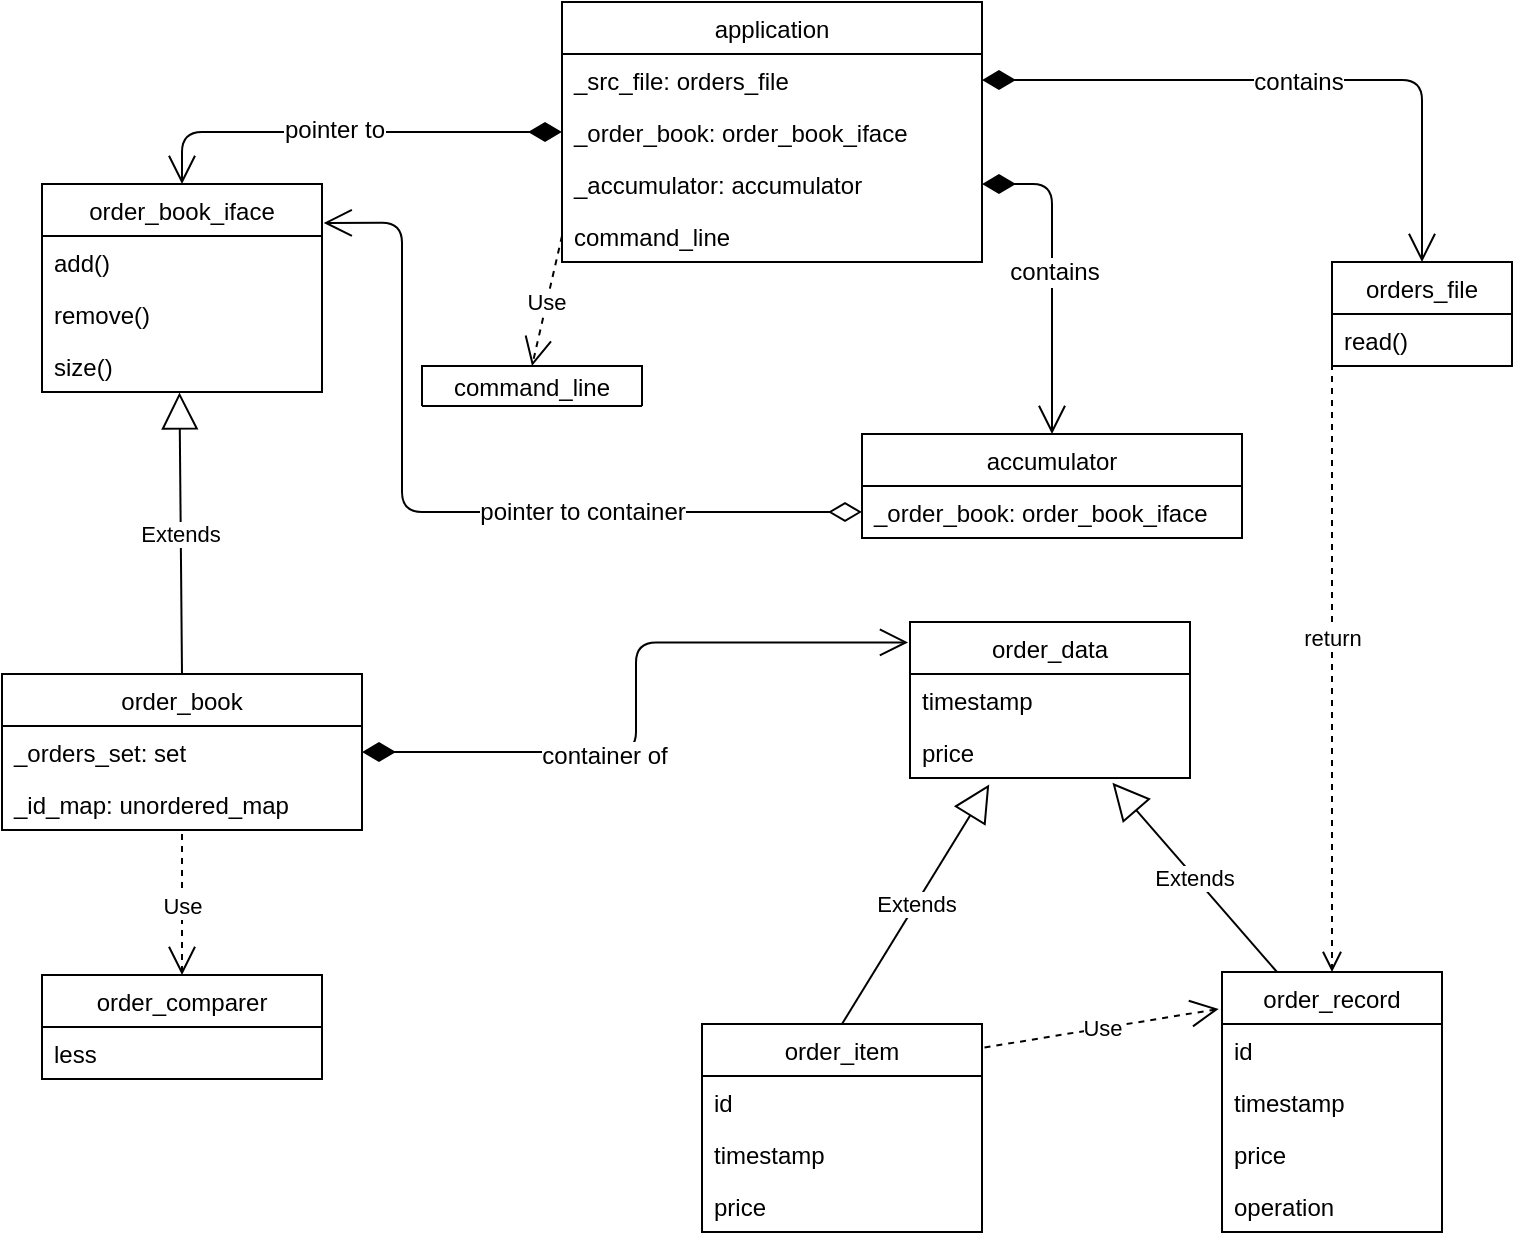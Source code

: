 <mxfile version="12.1.0" type="device" pages="1"><diagram id="6lMluuBGXVRVK7GMgGf7" name="Page-1"><mxGraphModel dx="992" dy="535" grid="1" gridSize="10" guides="1" tooltips="1" connect="1" arrows="1" fold="1" page="1" pageScale="1" pageWidth="827" pageHeight="1169" math="0" shadow="0"><root><mxCell id="0"/><mxCell id="1" parent="0"/><mxCell id="KTFwNIXMquHqbXZLgJa8-1" value="application" style="swimlane;fontStyle=0;childLayout=stackLayout;horizontal=1;startSize=26;fillColor=none;horizontalStack=0;resizeParent=1;resizeParentMax=0;resizeLast=0;collapsible=1;marginBottom=0;" vertex="1" parent="1"><mxGeometry x="316" y="60" width="210" height="130" as="geometry"/></mxCell><mxCell id="KTFwNIXMquHqbXZLgJa8-2" value="_src_file: orders_file" style="text;strokeColor=none;fillColor=none;align=left;verticalAlign=top;spacingLeft=4;spacingRight=4;overflow=hidden;rotatable=0;points=[[0,0.5],[1,0.5]];portConstraint=eastwest;" vertex="1" parent="KTFwNIXMquHqbXZLgJa8-1"><mxGeometry y="26" width="210" height="26" as="geometry"/></mxCell><mxCell id="KTFwNIXMquHqbXZLgJa8-3" value="_order_book: order_book_iface" style="text;strokeColor=none;fillColor=none;align=left;verticalAlign=top;spacingLeft=4;spacingRight=4;overflow=hidden;rotatable=0;points=[[0,0.5],[1,0.5]];portConstraint=eastwest;" vertex="1" parent="KTFwNIXMquHqbXZLgJa8-1"><mxGeometry y="52" width="210" height="26" as="geometry"/></mxCell><mxCell id="KTFwNIXMquHqbXZLgJa8-4" value="_accumulator: accumulator" style="text;strokeColor=none;fillColor=none;align=left;verticalAlign=top;spacingLeft=4;spacingRight=4;overflow=hidden;rotatable=0;points=[[0,0.5],[1,0.5]];portConstraint=eastwest;" vertex="1" parent="KTFwNIXMquHqbXZLgJa8-1"><mxGeometry y="78" width="210" height="26" as="geometry"/></mxCell><mxCell id="KTFwNIXMquHqbXZLgJa8-46" value="command_line" style="text;strokeColor=none;fillColor=none;align=left;verticalAlign=top;spacingLeft=4;spacingRight=4;overflow=hidden;rotatable=0;points=[[0,0.5],[1,0.5]];portConstraint=eastwest;" vertex="1" parent="KTFwNIXMquHqbXZLgJa8-1"><mxGeometry y="104" width="210" height="26" as="geometry"/></mxCell><mxCell id="KTFwNIXMquHqbXZLgJa8-5" value="accumulator" style="swimlane;fontStyle=0;childLayout=stackLayout;horizontal=1;startSize=26;fillColor=none;horizontalStack=0;resizeParent=1;resizeParentMax=0;resizeLast=0;collapsible=1;marginBottom=0;" vertex="1" parent="1"><mxGeometry x="466" y="276" width="190" height="52" as="geometry"/></mxCell><mxCell id="KTFwNIXMquHqbXZLgJa8-6" value="_order_book: order_book_iface" style="text;strokeColor=none;fillColor=none;align=left;verticalAlign=top;spacingLeft=4;spacingRight=4;overflow=hidden;rotatable=0;points=[[0,0.5],[1,0.5]];portConstraint=eastwest;" vertex="1" parent="KTFwNIXMquHqbXZLgJa8-5"><mxGeometry y="26" width="190" height="26" as="geometry"/></mxCell><mxCell id="KTFwNIXMquHqbXZLgJa8-9" value="order_book_iface" style="swimlane;fontStyle=0;childLayout=stackLayout;horizontal=1;startSize=26;fillColor=none;horizontalStack=0;resizeParent=1;resizeParentMax=0;resizeLast=0;collapsible=1;marginBottom=0;" vertex="1" parent="1"><mxGeometry x="56" y="151" width="140" height="104" as="geometry"/></mxCell><mxCell id="KTFwNIXMquHqbXZLgJa8-10" value="add()&#10;" style="text;strokeColor=none;fillColor=none;align=left;verticalAlign=top;spacingLeft=4;spacingRight=4;overflow=hidden;rotatable=0;points=[[0,0.5],[1,0.5]];portConstraint=eastwest;" vertex="1" parent="KTFwNIXMquHqbXZLgJa8-9"><mxGeometry y="26" width="140" height="26" as="geometry"/></mxCell><mxCell id="KTFwNIXMquHqbXZLgJa8-11" value="remove()" style="text;strokeColor=none;fillColor=none;align=left;verticalAlign=top;spacingLeft=4;spacingRight=4;overflow=hidden;rotatable=0;points=[[0,0.5],[1,0.5]];portConstraint=eastwest;" vertex="1" parent="KTFwNIXMquHqbXZLgJa8-9"><mxGeometry y="52" width="140" height="26" as="geometry"/></mxCell><mxCell id="KTFwNIXMquHqbXZLgJa8-12" value="size()" style="text;strokeColor=none;fillColor=none;align=left;verticalAlign=top;spacingLeft=4;spacingRight=4;overflow=hidden;rotatable=0;points=[[0,0.5],[1,0.5]];portConstraint=eastwest;" vertex="1" parent="KTFwNIXMquHqbXZLgJa8-9"><mxGeometry y="78" width="140" height="26" as="geometry"/></mxCell><mxCell id="KTFwNIXMquHqbXZLgJa8-17" value="command_line" style="swimlane;fontStyle=0;childLayout=stackLayout;horizontal=1;startSize=26;fillColor=none;horizontalStack=0;resizeParent=1;resizeParentMax=0;resizeLast=0;collapsible=1;marginBottom=0;" vertex="1" parent="1"><mxGeometry x="246" y="242" width="110" height="20" as="geometry"/></mxCell><mxCell id="KTFwNIXMquHqbXZLgJa8-21" value="orders_file" style="swimlane;fontStyle=0;childLayout=stackLayout;horizontal=1;startSize=26;fillColor=none;horizontalStack=0;resizeParent=1;resizeParentMax=0;resizeLast=0;collapsible=1;marginBottom=0;" vertex="1" parent="1"><mxGeometry x="701" y="190" width="90" height="52" as="geometry"/></mxCell><mxCell id="KTFwNIXMquHqbXZLgJa8-72" value="read()" style="text;strokeColor=none;fillColor=none;align=left;verticalAlign=top;spacingLeft=4;spacingRight=4;overflow=hidden;rotatable=0;points=[[0,0.5],[1,0.5]];portConstraint=eastwest;" vertex="1" parent="KTFwNIXMquHqbXZLgJa8-21"><mxGeometry y="26" width="90" height="26" as="geometry"/></mxCell><mxCell id="KTFwNIXMquHqbXZLgJa8-25" value="order_book" style="swimlane;fontStyle=0;childLayout=stackLayout;horizontal=1;startSize=26;fillColor=none;horizontalStack=0;resizeParent=1;resizeParentMax=0;resizeLast=0;collapsible=1;marginBottom=0;" vertex="1" parent="1"><mxGeometry x="36" y="396" width="180" height="78" as="geometry"/></mxCell><mxCell id="KTFwNIXMquHqbXZLgJa8-26" value="_orders_set: set" style="text;strokeColor=none;fillColor=none;align=left;verticalAlign=top;spacingLeft=4;spacingRight=4;overflow=hidden;rotatable=0;points=[[0,0.5],[1,0.5]];portConstraint=eastwest;" vertex="1" parent="KTFwNIXMquHqbXZLgJa8-25"><mxGeometry y="26" width="180" height="26" as="geometry"/></mxCell><mxCell id="KTFwNIXMquHqbXZLgJa8-27" value="_id_map: unordered_map" style="text;strokeColor=none;fillColor=none;align=left;verticalAlign=top;spacingLeft=4;spacingRight=4;overflow=hidden;rotatable=0;points=[[0,0.5],[1,0.5]];portConstraint=eastwest;" vertex="1" parent="KTFwNIXMquHqbXZLgJa8-25"><mxGeometry y="52" width="180" height="26" as="geometry"/></mxCell><mxCell id="KTFwNIXMquHqbXZLgJa8-29" value="order_item" style="swimlane;fontStyle=0;childLayout=stackLayout;horizontal=1;startSize=26;fillColor=none;horizontalStack=0;resizeParent=1;resizeParentMax=0;resizeLast=0;collapsible=1;marginBottom=0;" vertex="1" parent="1"><mxGeometry x="386" y="571" width="140" height="104" as="geometry"/></mxCell><mxCell id="KTFwNIXMquHqbXZLgJa8-30" value="id" style="text;strokeColor=none;fillColor=none;align=left;verticalAlign=top;spacingLeft=4;spacingRight=4;overflow=hidden;rotatable=0;points=[[0,0.5],[1,0.5]];portConstraint=eastwest;" vertex="1" parent="KTFwNIXMquHqbXZLgJa8-29"><mxGeometry y="26" width="140" height="26" as="geometry"/></mxCell><mxCell id="KTFwNIXMquHqbXZLgJa8-31" value="timestamp" style="text;strokeColor=none;fillColor=none;align=left;verticalAlign=top;spacingLeft=4;spacingRight=4;overflow=hidden;rotatable=0;points=[[0,0.5],[1,0.5]];portConstraint=eastwest;" vertex="1" parent="KTFwNIXMquHqbXZLgJa8-29"><mxGeometry y="52" width="140" height="26" as="geometry"/></mxCell><mxCell id="KTFwNIXMquHqbXZLgJa8-32" value="price" style="text;strokeColor=none;fillColor=none;align=left;verticalAlign=top;spacingLeft=4;spacingRight=4;overflow=hidden;rotatable=0;points=[[0,0.5],[1,0.5]];portConstraint=eastwest;" vertex="1" parent="KTFwNIXMquHqbXZLgJa8-29"><mxGeometry y="78" width="140" height="26" as="geometry"/></mxCell><mxCell id="KTFwNIXMquHqbXZLgJa8-33" value="order_record" style="swimlane;fontStyle=0;childLayout=stackLayout;horizontal=1;startSize=26;fillColor=none;horizontalStack=0;resizeParent=1;resizeParentMax=0;resizeLast=0;collapsible=1;marginBottom=0;" vertex="1" parent="1"><mxGeometry x="646" y="545" width="110" height="130" as="geometry"/></mxCell><mxCell id="KTFwNIXMquHqbXZLgJa8-68" value="id" style="text;strokeColor=none;fillColor=none;align=left;verticalAlign=top;spacingLeft=4;spacingRight=4;overflow=hidden;rotatable=0;points=[[0,0.5],[1,0.5]];portConstraint=eastwest;" vertex="1" parent="KTFwNIXMquHqbXZLgJa8-33"><mxGeometry y="26" width="110" height="26" as="geometry"/></mxCell><mxCell id="KTFwNIXMquHqbXZLgJa8-69" value="timestamp" style="text;strokeColor=none;fillColor=none;align=left;verticalAlign=top;spacingLeft=4;spacingRight=4;overflow=hidden;rotatable=0;points=[[0,0.5],[1,0.5]];portConstraint=eastwest;" vertex="1" parent="KTFwNIXMquHqbXZLgJa8-33"><mxGeometry y="52" width="110" height="26" as="geometry"/></mxCell><mxCell id="KTFwNIXMquHqbXZLgJa8-70" value="price" style="text;strokeColor=none;fillColor=none;align=left;verticalAlign=top;spacingLeft=4;spacingRight=4;overflow=hidden;rotatable=0;points=[[0,0.5],[1,0.5]];portConstraint=eastwest;" vertex="1" parent="KTFwNIXMquHqbXZLgJa8-33"><mxGeometry y="78" width="110" height="26" as="geometry"/></mxCell><mxCell id="KTFwNIXMquHqbXZLgJa8-71" value="operation" style="text;strokeColor=none;fillColor=none;align=left;verticalAlign=top;spacingLeft=4;spacingRight=4;overflow=hidden;rotatable=0;points=[[0,0.5],[1,0.5]];portConstraint=eastwest;" vertex="1" parent="KTFwNIXMquHqbXZLgJa8-33"><mxGeometry y="104" width="110" height="26" as="geometry"/></mxCell><mxCell id="KTFwNIXMquHqbXZLgJa8-37" value="order_comparer" style="swimlane;fontStyle=0;childLayout=stackLayout;horizontal=1;startSize=26;fillColor=none;horizontalStack=0;resizeParent=1;resizeParentMax=0;resizeLast=0;collapsible=1;marginBottom=0;" vertex="1" parent="1"><mxGeometry x="56" y="546.5" width="140" height="52" as="geometry"/></mxCell><mxCell id="KTFwNIXMquHqbXZLgJa8-67" value="less" style="text;strokeColor=none;fillColor=none;align=left;verticalAlign=top;spacingLeft=4;spacingRight=4;overflow=hidden;rotatable=0;points=[[0,0.5],[1,0.5]];portConstraint=eastwest;" vertex="1" parent="KTFwNIXMquHqbXZLgJa8-37"><mxGeometry y="26" width="140" height="26" as="geometry"/></mxCell><mxCell id="KTFwNIXMquHqbXZLgJa8-42" value="" style="endArrow=open;html=1;endSize=12;startArrow=diamondThin;startSize=14;startFill=1;edgeStyle=orthogonalEdgeStyle;align=left;verticalAlign=bottom;exitX=1;exitY=0.5;exitDx=0;exitDy=0;entryX=0.5;entryY=0;entryDx=0;entryDy=0;" edge="1" parent="1" source="KTFwNIXMquHqbXZLgJa8-2" target="KTFwNIXMquHqbXZLgJa8-21"><mxGeometry x="-0.834" y="23" relative="1" as="geometry"><mxPoint x="326" y="246" as="sourcePoint"/><mxPoint x="486" y="246" as="targetPoint"/><mxPoint as="offset"/></mxGeometry></mxCell><mxCell id="KTFwNIXMquHqbXZLgJa8-77" value="contains" style="text;html=1;resizable=0;points=[];align=center;verticalAlign=middle;labelBackgroundColor=#ffffff;" vertex="1" connectable="0" parent="KTFwNIXMquHqbXZLgJa8-42"><mxGeometry x="0.017" y="-1" relative="1" as="geometry"><mxPoint as="offset"/></mxGeometry></mxCell><mxCell id="KTFwNIXMquHqbXZLgJa8-43" value="" style="endArrow=open;html=1;endSize=12;startArrow=diamondThin;startSize=14;startFill=1;edgeStyle=orthogonalEdgeStyle;align=left;verticalAlign=bottom;exitX=1;exitY=0.5;exitDx=0;exitDy=0;entryX=0.5;entryY=0;entryDx=0;entryDy=0;" edge="1" parent="1" source="KTFwNIXMquHqbXZLgJa8-4" target="KTFwNIXMquHqbXZLgJa8-5"><mxGeometry x="-0.562" y="25" relative="1" as="geometry"><mxPoint x="536" y="148" as="sourcePoint"/><mxPoint x="756" y="276" as="targetPoint"/><mxPoint x="-25" y="-25" as="offset"/></mxGeometry></mxCell><mxCell id="KTFwNIXMquHqbXZLgJa8-78" value="contains" style="text;html=1;resizable=0;points=[];align=center;verticalAlign=middle;labelBackgroundColor=#ffffff;" vertex="1" connectable="0" parent="KTFwNIXMquHqbXZLgJa8-43"><mxGeometry x="-0.015" y="1" relative="1" as="geometry"><mxPoint as="offset"/></mxGeometry></mxCell><mxCell id="KTFwNIXMquHqbXZLgJa8-45" value="Extends" style="endArrow=block;endSize=16;endFill=0;html=1;exitX=0.5;exitY=0;exitDx=0;exitDy=0;entryX=0.491;entryY=1.008;entryDx=0;entryDy=0;entryPerimeter=0;" edge="1" parent="1" source="KTFwNIXMquHqbXZLgJa8-25" target="KTFwNIXMquHqbXZLgJa8-12"><mxGeometry width="160" relative="1" as="geometry"><mxPoint x="176" y="556" as="sourcePoint"/><mxPoint x="336" y="556" as="targetPoint"/></mxGeometry></mxCell><mxCell id="KTFwNIXMquHqbXZLgJa8-47" value="Use" style="endArrow=open;endSize=12;dashed=1;html=1;exitX=0;exitY=0.5;exitDx=0;exitDy=0;entryX=0.5;entryY=0;entryDx=0;entryDy=0;" edge="1" parent="1" source="KTFwNIXMquHqbXZLgJa8-46" target="KTFwNIXMquHqbXZLgJa8-17"><mxGeometry width="160" relative="1" as="geometry"><mxPoint x="761.18" y="383.588" as="sourcePoint"/><mxPoint x="776" y="406" as="targetPoint"/></mxGeometry></mxCell><mxCell id="KTFwNIXMquHqbXZLgJa8-48" value="" style="endArrow=open;html=1;endSize=12;startArrow=diamondThin;startSize=14;startFill=0;edgeStyle=orthogonalEdgeStyle;align=left;verticalAlign=bottom;exitX=0;exitY=0.5;exitDx=0;exitDy=0;entryX=1.006;entryY=0.187;entryDx=0;entryDy=0;entryPerimeter=0;" edge="1" parent="1" source="KTFwNIXMquHqbXZLgJa8-6" target="KTFwNIXMquHqbXZLgJa8-9"><mxGeometry x="0.84" y="255" relative="1" as="geometry"><mxPoint x="396" y="417.5" as="sourcePoint"/><mxPoint x="256" y="452.5" as="targetPoint"/><Array as="points"><mxPoint x="236" y="315"/><mxPoint x="236" y="170"/></Array><mxPoint as="offset"/></mxGeometry></mxCell><mxCell id="KTFwNIXMquHqbXZLgJa8-80" value="pointer to container" style="text;html=1;resizable=0;points=[];align=center;verticalAlign=middle;labelBackgroundColor=#ffffff;" vertex="1" connectable="0" parent="KTFwNIXMquHqbXZLgJa8-48"><mxGeometry x="-0.322" relative="1" as="geometry"><mxPoint as="offset"/></mxGeometry></mxCell><mxCell id="KTFwNIXMquHqbXZLgJa8-55" value="" style="endArrow=open;html=1;endSize=12;startArrow=diamondThin;startSize=14;startFill=1;edgeStyle=orthogonalEdgeStyle;align=left;verticalAlign=bottom;exitX=1;exitY=0.5;exitDx=0;exitDy=0;entryX=-0.007;entryY=0.131;entryDx=0;entryDy=0;entryPerimeter=0;" edge="1" parent="1" source="KTFwNIXMquHqbXZLgJa8-26" target="KTFwNIXMquHqbXZLgJa8-81"><mxGeometry x="-0.507" y="39" relative="1" as="geometry"><mxPoint x="266" y="409" as="sourcePoint"/><mxPoint x="289" y="550" as="targetPoint"/><mxPoint as="offset"/></mxGeometry></mxCell><mxCell id="KTFwNIXMquHqbXZLgJa8-79" value="container of" style="text;html=1;resizable=0;points=[];align=center;verticalAlign=middle;labelBackgroundColor=#ffffff;" vertex="1" connectable="0" parent="KTFwNIXMquHqbXZLgJa8-55"><mxGeometry x="-0.263" y="-2" relative="1" as="geometry"><mxPoint as="offset"/></mxGeometry></mxCell><mxCell id="KTFwNIXMquHqbXZLgJa8-56" value="Use" style="endArrow=open;endSize=12;dashed=1;html=1;entryX=0.5;entryY=0;entryDx=0;entryDy=0;" edge="1" parent="1" target="KTFwNIXMquHqbXZLgJa8-37"><mxGeometry width="160" relative="1" as="geometry"><mxPoint x="126" y="476" as="sourcePoint"/><mxPoint x="136" y="576.5" as="targetPoint"/></mxGeometry></mxCell><mxCell id="KTFwNIXMquHqbXZLgJa8-58" value="Use" style="endArrow=open;endSize=12;dashed=1;html=1;exitX=1.009;exitY=0.113;exitDx=0;exitDy=0;exitPerimeter=0;entryX=-0.015;entryY=0.142;entryDx=0;entryDy=0;entryPerimeter=0;" edge="1" parent="1" source="KTFwNIXMquHqbXZLgJa8-29" target="KTFwNIXMquHqbXZLgJa8-33"><mxGeometry width="160" relative="1" as="geometry"><mxPoint x="566" y="556" as="sourcePoint"/><mxPoint x="694" y="413" as="targetPoint"/></mxGeometry></mxCell><mxCell id="KTFwNIXMquHqbXZLgJa8-73" value="return" style="html=1;verticalAlign=bottom;endArrow=open;dashed=1;endSize=8;exitX=0;exitY=0.5;exitDx=0;exitDy=0;entryX=0.5;entryY=0;entryDx=0;entryDy=0;" edge="1" parent="1" source="KTFwNIXMquHqbXZLgJa8-72" target="KTFwNIXMquHqbXZLgJa8-33"><mxGeometry relative="1" as="geometry"><mxPoint x="616" y="386" as="sourcePoint"/><mxPoint x="536" y="386" as="targetPoint"/></mxGeometry></mxCell><mxCell id="KTFwNIXMquHqbXZLgJa8-75" value="" style="endArrow=open;html=1;endSize=12;startArrow=diamondThin;startSize=14;startFill=1;edgeStyle=orthogonalEdgeStyle;align=left;verticalAlign=bottom;exitX=0;exitY=0.5;exitDx=0;exitDy=0;entryX=0.5;entryY=0;entryDx=0;entryDy=0;" edge="1" parent="1" source="KTFwNIXMquHqbXZLgJa8-3" target="KTFwNIXMquHqbXZLgJa8-9"><mxGeometry x="1" y="160" relative="1" as="geometry"><mxPoint x="536" y="200" as="sourcePoint"/><mxPoint x="571" y="286" as="targetPoint"/><mxPoint y="5" as="offset"/></mxGeometry></mxCell><mxCell id="KTFwNIXMquHqbXZLgJa8-76" value="pointer to" style="text;html=1;resizable=0;points=[];align=center;verticalAlign=middle;labelBackgroundColor=#ffffff;" vertex="1" connectable="0" parent="KTFwNIXMquHqbXZLgJa8-75"><mxGeometry x="0.059" y="-1" relative="1" as="geometry"><mxPoint as="offset"/></mxGeometry></mxCell><mxCell id="KTFwNIXMquHqbXZLgJa8-81" value="order_data" style="swimlane;fontStyle=0;childLayout=stackLayout;horizontal=1;startSize=26;fillColor=none;horizontalStack=0;resizeParent=1;resizeParentMax=0;resizeLast=0;collapsible=1;marginBottom=0;" vertex="1" parent="1"><mxGeometry x="490" y="370" width="140" height="78" as="geometry"/></mxCell><mxCell id="KTFwNIXMquHqbXZLgJa8-83" value="timestamp" style="text;strokeColor=none;fillColor=none;align=left;verticalAlign=top;spacingLeft=4;spacingRight=4;overflow=hidden;rotatable=0;points=[[0,0.5],[1,0.5]];portConstraint=eastwest;" vertex="1" parent="KTFwNIXMquHqbXZLgJa8-81"><mxGeometry y="26" width="140" height="26" as="geometry"/></mxCell><mxCell id="KTFwNIXMquHqbXZLgJa8-84" value="price" style="text;strokeColor=none;fillColor=none;align=left;verticalAlign=top;spacingLeft=4;spacingRight=4;overflow=hidden;rotatable=0;points=[[0,0.5],[1,0.5]];portConstraint=eastwest;" vertex="1" parent="KTFwNIXMquHqbXZLgJa8-81"><mxGeometry y="52" width="140" height="26" as="geometry"/></mxCell><mxCell id="KTFwNIXMquHqbXZLgJa8-85" value="Extends" style="endArrow=block;endSize=16;endFill=0;html=1;exitX=0.25;exitY=0;exitDx=0;exitDy=0;entryX=0.723;entryY=1.092;entryDx=0;entryDy=0;entryPerimeter=0;" edge="1" parent="1" source="KTFwNIXMquHqbXZLgJa8-33" target="KTFwNIXMquHqbXZLgJa8-84"><mxGeometry width="160" relative="1" as="geometry"><mxPoint x="671.5" y="546.5" as="sourcePoint"/><mxPoint x="520" y="430" as="targetPoint"/></mxGeometry></mxCell><mxCell id="KTFwNIXMquHqbXZLgJa8-86" value="Extends" style="endArrow=block;endSize=16;endFill=0;html=1;exitX=0.5;exitY=0;exitDx=0;exitDy=0;entryX=0.283;entryY=1.123;entryDx=0;entryDy=0;entryPerimeter=0;" edge="1" parent="1" source="KTFwNIXMquHqbXZLgJa8-29" target="KTFwNIXMquHqbXZLgJa8-84"><mxGeometry width="160" relative="1" as="geometry"><mxPoint x="683.5" y="555" as="sourcePoint"/><mxPoint x="555.94" y="439.612" as="targetPoint"/></mxGeometry></mxCell></root></mxGraphModel></diagram></mxfile>